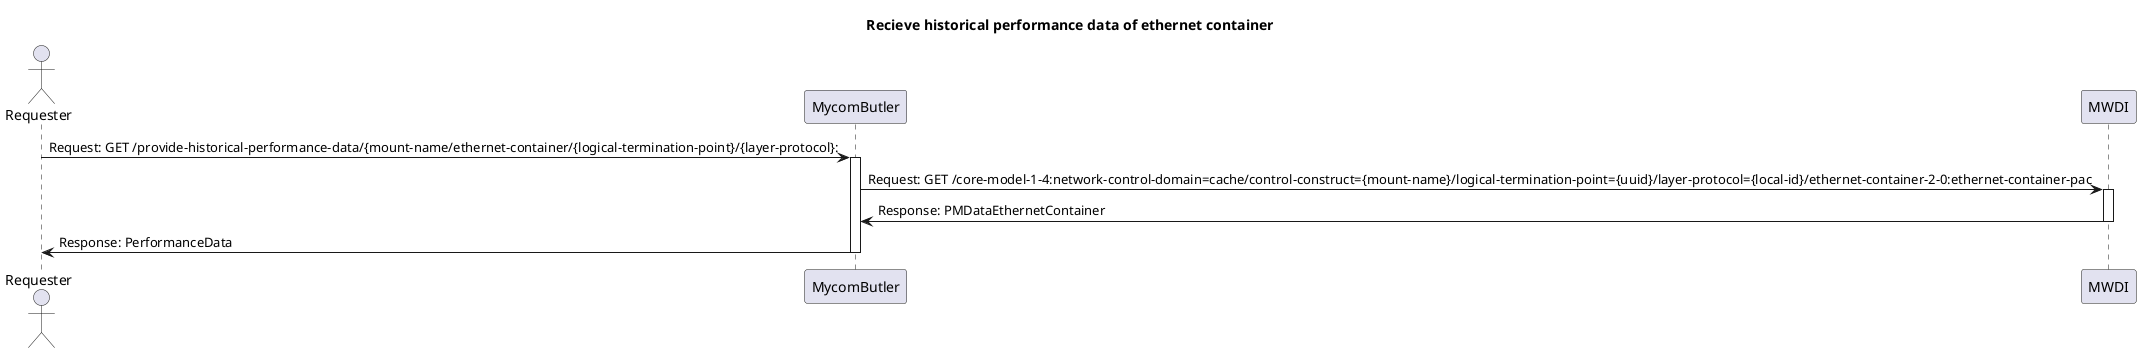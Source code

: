 @startuml Recieve_PM_data_ethernet_container
title "Recieve historical performance data of ethernet container"

actor Requester
participant MycomButler
participant MWDI

Requester -> MycomButler: Request: GET /provide-historical-performance-data/{mount-name/ethernet-container/{logical-termination-point}/{layer-protocol}:

activate MycomButler
MycomButler -> MWDI: Request: GET /core-model-1-4:network-control-domain=cache/control-construct={mount-name}/logical-termination-point={uuid}/layer-protocol={local-id}/ethernet-container-2-0:ethernet-container-pac

activate MWDI
MWDI -> MycomButler: Response: PMDataEthernetContainer

deactivate MWDI
MycomButler -> Requester: Response: PerformanceData

deactivate MycomButler

@enduml
